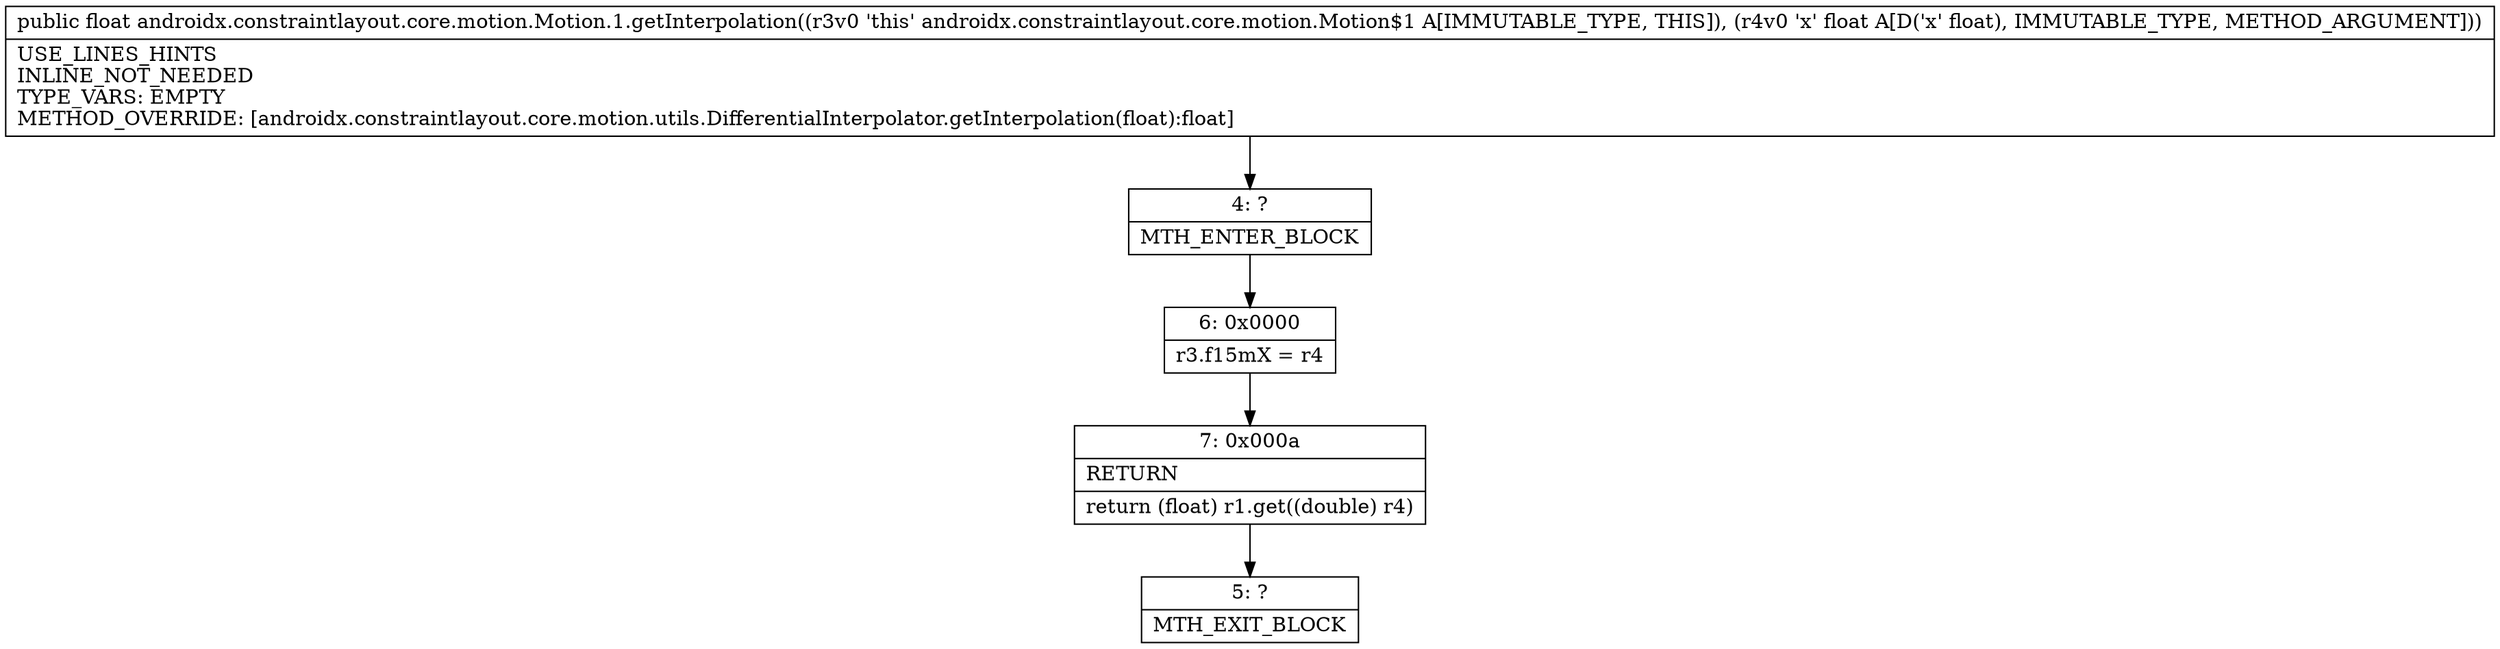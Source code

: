 digraph "CFG forandroidx.constraintlayout.core.motion.Motion.1.getInterpolation(F)F" {
Node_4 [shape=record,label="{4\:\ ?|MTH_ENTER_BLOCK\l}"];
Node_6 [shape=record,label="{6\:\ 0x0000|r3.f15mX = r4\l}"];
Node_7 [shape=record,label="{7\:\ 0x000a|RETURN\l|return (float) r1.get((double) r4)\l}"];
Node_5 [shape=record,label="{5\:\ ?|MTH_EXIT_BLOCK\l}"];
MethodNode[shape=record,label="{public float androidx.constraintlayout.core.motion.Motion.1.getInterpolation((r3v0 'this' androidx.constraintlayout.core.motion.Motion$1 A[IMMUTABLE_TYPE, THIS]), (r4v0 'x' float A[D('x' float), IMMUTABLE_TYPE, METHOD_ARGUMENT]))  | USE_LINES_HINTS\lINLINE_NOT_NEEDED\lTYPE_VARS: EMPTY\lMETHOD_OVERRIDE: [androidx.constraintlayout.core.motion.utils.DifferentialInterpolator.getInterpolation(float):float]\l}"];
MethodNode -> Node_4;Node_4 -> Node_6;
Node_6 -> Node_7;
Node_7 -> Node_5;
}

